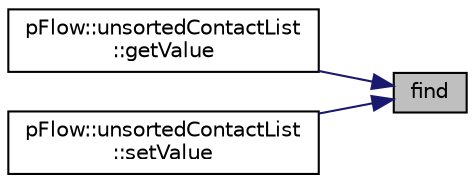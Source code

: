 digraph "find"
{
 // LATEX_PDF_SIZE
  edge [fontname="Helvetica",fontsize="10",labelfontname="Helvetica",labelfontsize="10"];
  node [fontname="Helvetica",fontsize="10",shape=record];
  rankdir="RL";
  Node1 [label="find",height=0.2,width=0.4,color="black", fillcolor="grey75", style="filled", fontcolor="black",tooltip=" "];
  Node1 -> Node2 [dir="back",color="midnightblue",fontsize="10",style="solid",fontname="Helvetica"];
  Node2 [label="pFlow::unsortedContactList\l::getValue",height=0.2,width=0.4,color="black", fillcolor="white", style="filled",URL="$classpFlow_1_1unsortedContactList.html#a9b04c1f38b217eb509afb8b256203b9f",tooltip=" "];
  Node1 -> Node3 [dir="back",color="midnightblue",fontsize="10",style="solid",fontname="Helvetica"];
  Node3 [label="pFlow::unsortedContactList\l::setValue",height=0.2,width=0.4,color="black", fillcolor="white", style="filled",URL="$classpFlow_1_1unsortedContactList.html#a784cc0a941b0b4e94166ee266f787e8b",tooltip=" "];
}
